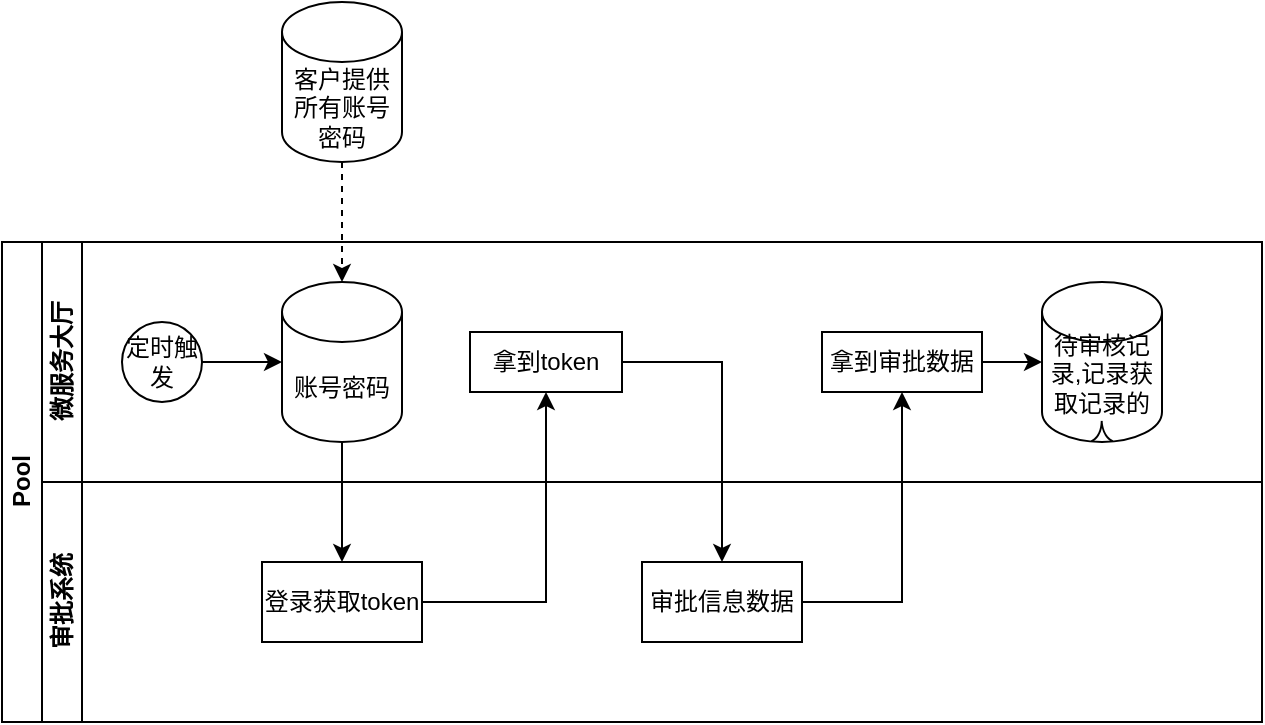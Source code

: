 <mxfile version="19.0.2" type="github">
  <diagram id="prtHgNgQTEPvFCAcTncT" name="Page-1">
    <mxGraphModel dx="629" dy="351" grid="1" gridSize="10" guides="1" tooltips="1" connect="1" arrows="1" fold="1" page="1" pageScale="1" pageWidth="827" pageHeight="1169" math="0" shadow="0">
      <root>
        <mxCell id="0" />
        <mxCell id="1" parent="0" />
        <mxCell id="dNxyNK7c78bLwvsdeMH5-19" value="Pool" style="swimlane;html=1;childLayout=stackLayout;resizeParent=1;resizeParentMax=0;horizontal=0;startSize=20;horizontalStack=0;" parent="1" vertex="1">
          <mxGeometry x="120" y="120" width="630" height="240" as="geometry" />
        </mxCell>
        <mxCell id="dNxyNK7c78bLwvsdeMH5-20" value="微服务大厅" style="swimlane;html=1;startSize=20;horizontal=0;" parent="dNxyNK7c78bLwvsdeMH5-19" vertex="1">
          <mxGeometry x="20" width="610" height="120" as="geometry" />
        </mxCell>
        <mxCell id="dNxyNK7c78bLwvsdeMH5-25" value="" style="edgeStyle=orthogonalEdgeStyle;rounded=0;orthogonalLoop=1;jettySize=auto;html=1;" parent="dNxyNK7c78bLwvsdeMH5-20" source="dNxyNK7c78bLwvsdeMH5-23" edge="1">
          <mxGeometry relative="1" as="geometry">
            <mxPoint x="120.0" y="60" as="targetPoint" />
          </mxGeometry>
        </mxCell>
        <mxCell id="dNxyNK7c78bLwvsdeMH5-23" value="定时触发" style="ellipse;whiteSpace=wrap;html=1;" parent="dNxyNK7c78bLwvsdeMH5-20" vertex="1">
          <mxGeometry x="40" y="40" width="40" height="40" as="geometry" />
        </mxCell>
        <mxCell id="ZbN3b4UycV-KaBpLIudY-3" value="账号密码" style="shape=cylinder3;whiteSpace=wrap;html=1;boundedLbl=1;backgroundOutline=1;size=15;" vertex="1" parent="dNxyNK7c78bLwvsdeMH5-20">
          <mxGeometry x="120" y="20" width="60" height="80" as="geometry" />
        </mxCell>
        <mxCell id="ZbN3b4UycV-KaBpLIudY-12" value="拿到token" style="rounded=0;whiteSpace=wrap;html=1;" vertex="1" parent="dNxyNK7c78bLwvsdeMH5-20">
          <mxGeometry x="214" y="45" width="76" height="30" as="geometry" />
        </mxCell>
        <mxCell id="ZbN3b4UycV-KaBpLIudY-16" value="拿到审批数据" style="rounded=0;whiteSpace=wrap;html=1;" vertex="1" parent="dNxyNK7c78bLwvsdeMH5-20">
          <mxGeometry x="390" y="45" width="80" height="30" as="geometry" />
        </mxCell>
        <mxCell id="ZbN3b4UycV-KaBpLIudY-18" value="待审核记录,记录获取记录的人" style="shape=cylinder3;whiteSpace=wrap;html=1;boundedLbl=1;backgroundOutline=1;size=15;" vertex="1" parent="dNxyNK7c78bLwvsdeMH5-20">
          <mxGeometry x="500" y="20" width="60" height="80" as="geometry" />
        </mxCell>
        <mxCell id="ZbN3b4UycV-KaBpLIudY-17" style="edgeStyle=orthogonalEdgeStyle;rounded=0;orthogonalLoop=1;jettySize=auto;html=1;" edge="1" parent="dNxyNK7c78bLwvsdeMH5-20" source="ZbN3b4UycV-KaBpLIudY-16" target="ZbN3b4UycV-KaBpLIudY-18">
          <mxGeometry relative="1" as="geometry">
            <mxPoint x="500" y="60" as="targetPoint" />
          </mxGeometry>
        </mxCell>
        <mxCell id="dNxyNK7c78bLwvsdeMH5-21" value="审批系统" style="swimlane;html=1;startSize=20;horizontal=0;" parent="dNxyNK7c78bLwvsdeMH5-19" vertex="1">
          <mxGeometry x="20" y="120" width="610" height="120" as="geometry" />
        </mxCell>
        <mxCell id="dNxyNK7c78bLwvsdeMH5-26" value="登录获取token" style="rounded=0;whiteSpace=wrap;html=1;fontFamily=Helvetica;fontSize=12;fontColor=#000000;align=center;" parent="dNxyNK7c78bLwvsdeMH5-21" vertex="1">
          <mxGeometry x="110" y="40" width="80" height="40" as="geometry" />
        </mxCell>
        <mxCell id="ZbN3b4UycV-KaBpLIudY-14" value="审批信息数据" style="rounded=0;whiteSpace=wrap;html=1;fontFamily=Helvetica;fontSize=12;fontColor=#000000;align=center;" vertex="1" parent="dNxyNK7c78bLwvsdeMH5-21">
          <mxGeometry x="300" y="40" width="80" height="40" as="geometry" />
        </mxCell>
        <mxCell id="ZbN3b4UycV-KaBpLIudY-10" style="edgeStyle=orthogonalEdgeStyle;rounded=0;orthogonalLoop=1;jettySize=auto;html=1;" edge="1" parent="dNxyNK7c78bLwvsdeMH5-19" source="ZbN3b4UycV-KaBpLIudY-3" target="dNxyNK7c78bLwvsdeMH5-26">
          <mxGeometry relative="1" as="geometry" />
        </mxCell>
        <mxCell id="ZbN3b4UycV-KaBpLIudY-11" style="edgeStyle=orthogonalEdgeStyle;rounded=0;orthogonalLoop=1;jettySize=auto;html=1;" edge="1" parent="dNxyNK7c78bLwvsdeMH5-19" source="dNxyNK7c78bLwvsdeMH5-26" target="ZbN3b4UycV-KaBpLIudY-12">
          <mxGeometry relative="1" as="geometry">
            <mxPoint x="250" y="90" as="targetPoint" />
          </mxGeometry>
        </mxCell>
        <mxCell id="ZbN3b4UycV-KaBpLIudY-13" style="edgeStyle=orthogonalEdgeStyle;rounded=0;orthogonalLoop=1;jettySize=auto;html=1;" edge="1" parent="dNxyNK7c78bLwvsdeMH5-19" source="ZbN3b4UycV-KaBpLIudY-12" target="ZbN3b4UycV-KaBpLIudY-14">
          <mxGeometry relative="1" as="geometry">
            <mxPoint x="330" y="160" as="targetPoint" />
          </mxGeometry>
        </mxCell>
        <mxCell id="ZbN3b4UycV-KaBpLIudY-15" style="edgeStyle=orthogonalEdgeStyle;rounded=0;orthogonalLoop=1;jettySize=auto;html=1;" edge="1" parent="dNxyNK7c78bLwvsdeMH5-19" source="ZbN3b4UycV-KaBpLIudY-14" target="ZbN3b4UycV-KaBpLIudY-16">
          <mxGeometry relative="1" as="geometry">
            <mxPoint x="420" y="70" as="targetPoint" />
          </mxGeometry>
        </mxCell>
        <mxCell id="ZbN3b4UycV-KaBpLIudY-5" style="edgeStyle=orthogonalEdgeStyle;rounded=0;orthogonalLoop=1;jettySize=auto;html=1;dashed=1;" edge="1" parent="1" source="ZbN3b4UycV-KaBpLIudY-4" target="ZbN3b4UycV-KaBpLIudY-3">
          <mxGeometry relative="1" as="geometry" />
        </mxCell>
        <mxCell id="ZbN3b4UycV-KaBpLIudY-4" value="客户提供所有账号密码" style="shape=cylinder3;whiteSpace=wrap;html=1;boundedLbl=1;backgroundOutline=1;size=15;" vertex="1" parent="1">
          <mxGeometry x="260" width="60" height="80" as="geometry" />
        </mxCell>
      </root>
    </mxGraphModel>
  </diagram>
</mxfile>
